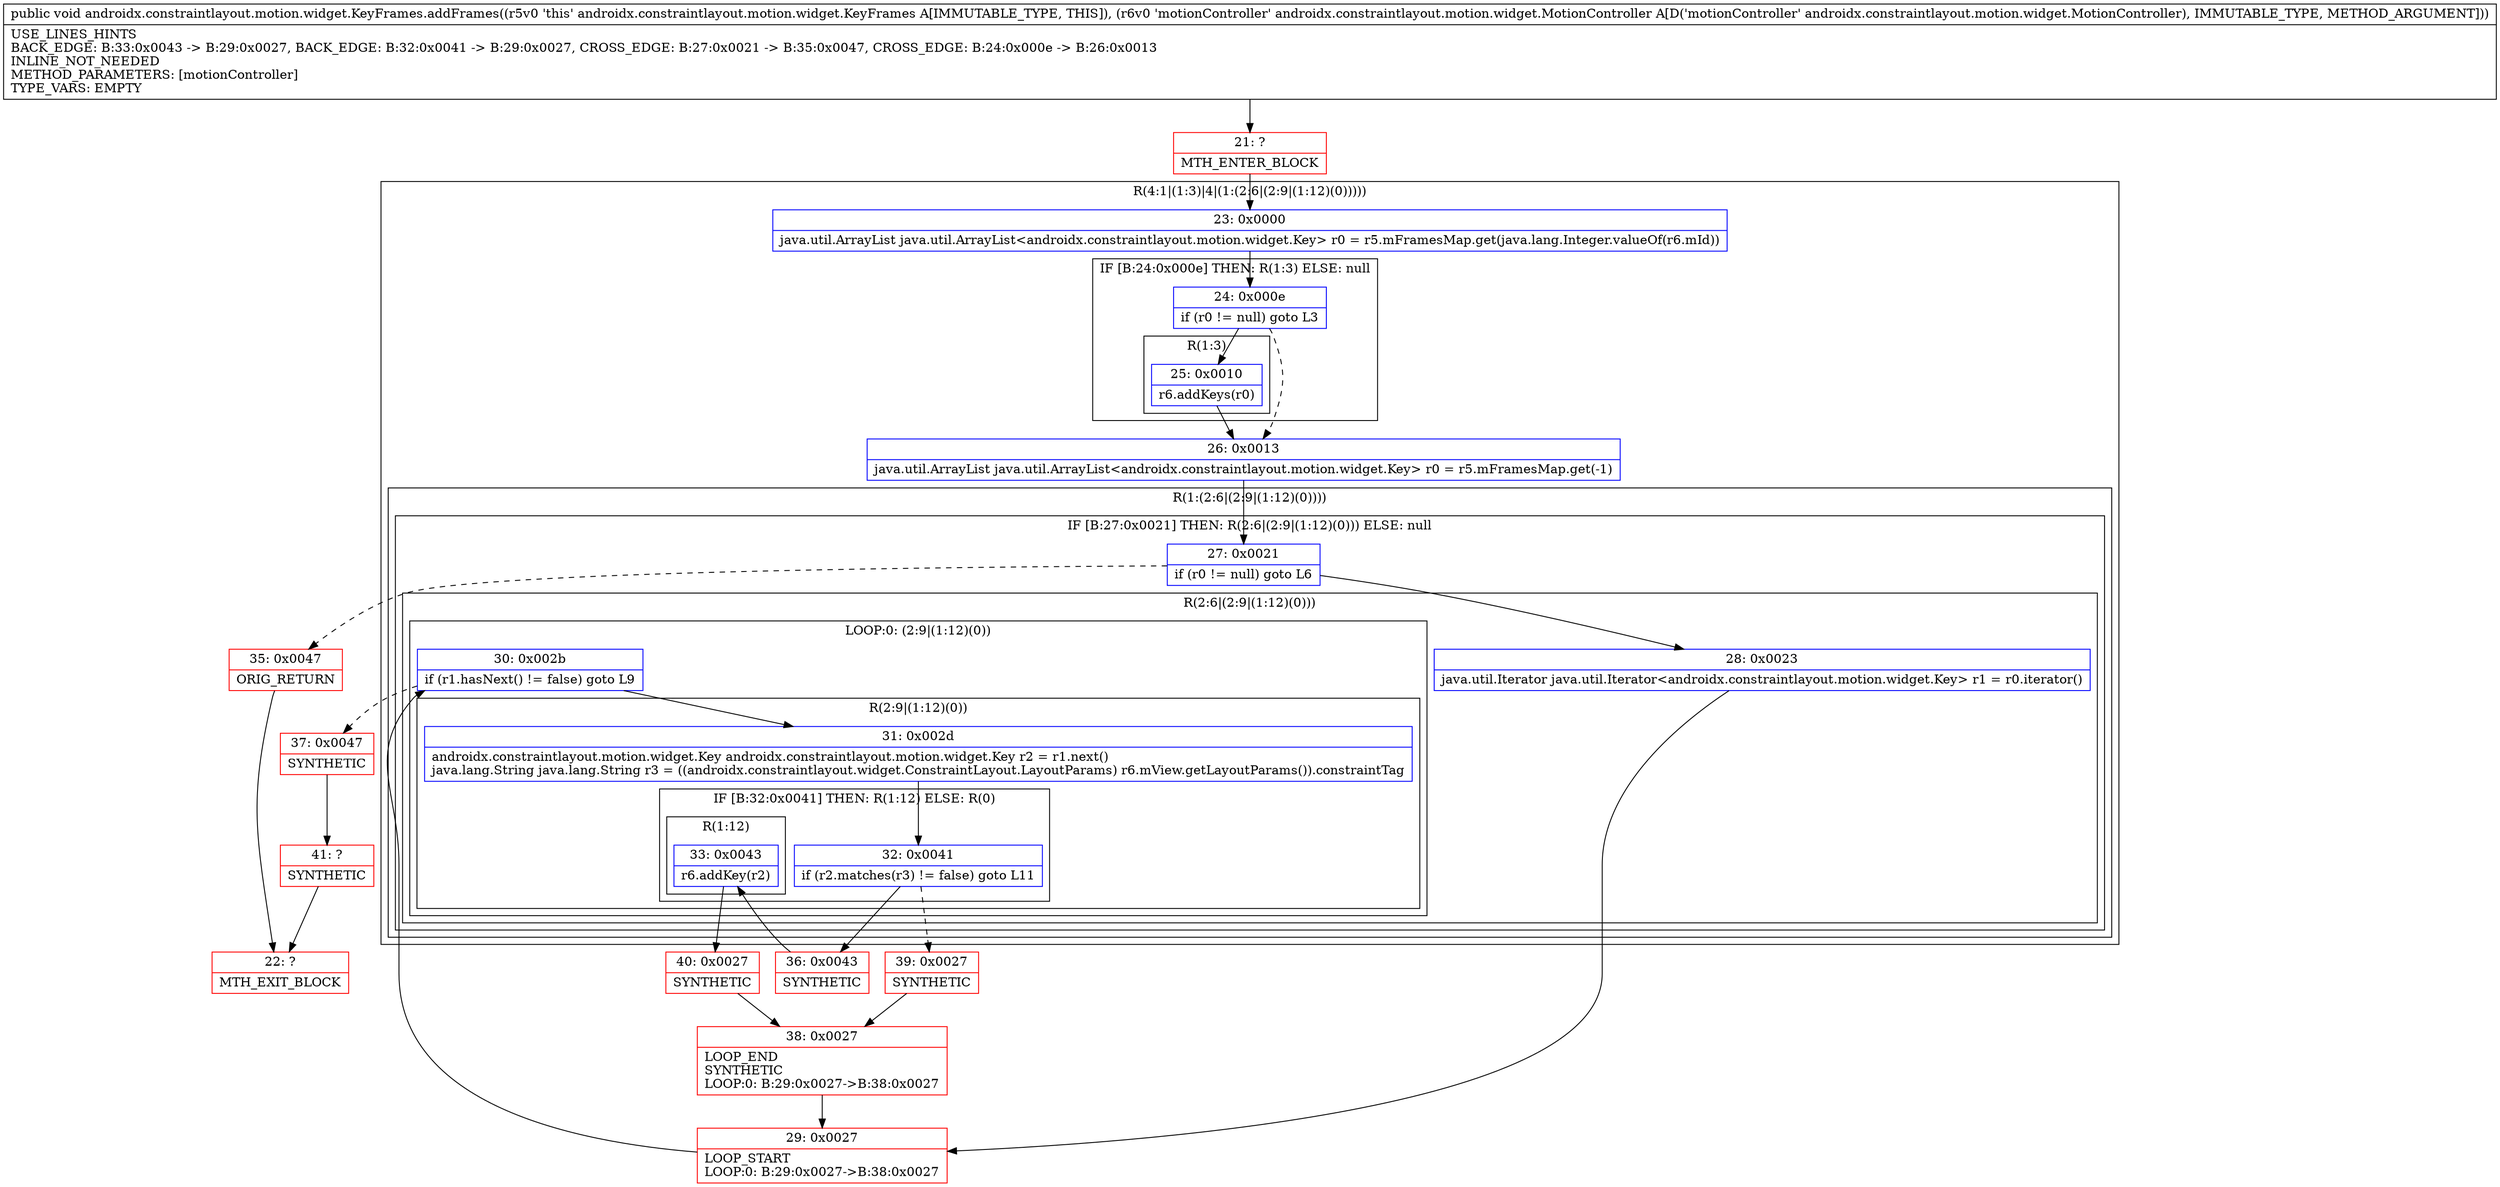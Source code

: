 digraph "CFG forandroidx.constraintlayout.motion.widget.KeyFrames.addFrames(Landroidx\/constraintlayout\/motion\/widget\/MotionController;)V" {
subgraph cluster_Region_1456407744 {
label = "R(4:1|(1:3)|4|(1:(2:6|(2:9|(1:12)(0)))))";
node [shape=record,color=blue];
Node_23 [shape=record,label="{23\:\ 0x0000|java.util.ArrayList java.util.ArrayList\<androidx.constraintlayout.motion.widget.Key\> r0 = r5.mFramesMap.get(java.lang.Integer.valueOf(r6.mId))\l}"];
subgraph cluster_IfRegion_1927477416 {
label = "IF [B:24:0x000e] THEN: R(1:3) ELSE: null";
node [shape=record,color=blue];
Node_24 [shape=record,label="{24\:\ 0x000e|if (r0 != null) goto L3\l}"];
subgraph cluster_Region_269028058 {
label = "R(1:3)";
node [shape=record,color=blue];
Node_25 [shape=record,label="{25\:\ 0x0010|r6.addKeys(r0)\l}"];
}
}
Node_26 [shape=record,label="{26\:\ 0x0013|java.util.ArrayList java.util.ArrayList\<androidx.constraintlayout.motion.widget.Key\> r0 = r5.mFramesMap.get(\-1)\l}"];
subgraph cluster_Region_976204241 {
label = "R(1:(2:6|(2:9|(1:12)(0))))";
node [shape=record,color=blue];
subgraph cluster_IfRegion_1254772047 {
label = "IF [B:27:0x0021] THEN: R(2:6|(2:9|(1:12)(0))) ELSE: null";
node [shape=record,color=blue];
Node_27 [shape=record,label="{27\:\ 0x0021|if (r0 != null) goto L6\l}"];
subgraph cluster_Region_1678617042 {
label = "R(2:6|(2:9|(1:12)(0)))";
node [shape=record,color=blue];
Node_28 [shape=record,label="{28\:\ 0x0023|java.util.Iterator java.util.Iterator\<androidx.constraintlayout.motion.widget.Key\> r1 = r0.iterator()\l}"];
subgraph cluster_LoopRegion_21969475 {
label = "LOOP:0: (2:9|(1:12)(0))";
node [shape=record,color=blue];
Node_30 [shape=record,label="{30\:\ 0x002b|if (r1.hasNext() != false) goto L9\l}"];
subgraph cluster_Region_1497939818 {
label = "R(2:9|(1:12)(0))";
node [shape=record,color=blue];
Node_31 [shape=record,label="{31\:\ 0x002d|androidx.constraintlayout.motion.widget.Key androidx.constraintlayout.motion.widget.Key r2 = r1.next()\ljava.lang.String java.lang.String r3 = ((androidx.constraintlayout.widget.ConstraintLayout.LayoutParams) r6.mView.getLayoutParams()).constraintTag\l}"];
subgraph cluster_IfRegion_1106256185 {
label = "IF [B:32:0x0041] THEN: R(1:12) ELSE: R(0)";
node [shape=record,color=blue];
Node_32 [shape=record,label="{32\:\ 0x0041|if (r2.matches(r3) != false) goto L11\l}"];
subgraph cluster_Region_1220170732 {
label = "R(1:12)";
node [shape=record,color=blue];
Node_33 [shape=record,label="{33\:\ 0x0043|r6.addKey(r2)\l}"];
}
subgraph cluster_Region_16525321 {
label = "R(0)";
node [shape=record,color=blue];
}
}
}
}
}
}
}
}
Node_21 [shape=record,color=red,label="{21\:\ ?|MTH_ENTER_BLOCK\l}"];
Node_29 [shape=record,color=red,label="{29\:\ 0x0027|LOOP_START\lLOOP:0: B:29:0x0027\-\>B:38:0x0027\l}"];
Node_36 [shape=record,color=red,label="{36\:\ 0x0043|SYNTHETIC\l}"];
Node_40 [shape=record,color=red,label="{40\:\ 0x0027|SYNTHETIC\l}"];
Node_38 [shape=record,color=red,label="{38\:\ 0x0027|LOOP_END\lSYNTHETIC\lLOOP:0: B:29:0x0027\-\>B:38:0x0027\l}"];
Node_39 [shape=record,color=red,label="{39\:\ 0x0027|SYNTHETIC\l}"];
Node_37 [shape=record,color=red,label="{37\:\ 0x0047|SYNTHETIC\l}"];
Node_41 [shape=record,color=red,label="{41\:\ ?|SYNTHETIC\l}"];
Node_22 [shape=record,color=red,label="{22\:\ ?|MTH_EXIT_BLOCK\l}"];
Node_35 [shape=record,color=red,label="{35\:\ 0x0047|ORIG_RETURN\l}"];
MethodNode[shape=record,label="{public void androidx.constraintlayout.motion.widget.KeyFrames.addFrames((r5v0 'this' androidx.constraintlayout.motion.widget.KeyFrames A[IMMUTABLE_TYPE, THIS]), (r6v0 'motionController' androidx.constraintlayout.motion.widget.MotionController A[D('motionController' androidx.constraintlayout.motion.widget.MotionController), IMMUTABLE_TYPE, METHOD_ARGUMENT]))  | USE_LINES_HINTS\lBACK_EDGE: B:33:0x0043 \-\> B:29:0x0027, BACK_EDGE: B:32:0x0041 \-\> B:29:0x0027, CROSS_EDGE: B:27:0x0021 \-\> B:35:0x0047, CROSS_EDGE: B:24:0x000e \-\> B:26:0x0013\lINLINE_NOT_NEEDED\lMETHOD_PARAMETERS: [motionController]\lTYPE_VARS: EMPTY\l}"];
MethodNode -> Node_21;Node_23 -> Node_24;
Node_24 -> Node_25;
Node_24 -> Node_26[style=dashed];
Node_25 -> Node_26;
Node_26 -> Node_27;
Node_27 -> Node_28;
Node_27 -> Node_35[style=dashed];
Node_28 -> Node_29;
Node_30 -> Node_31;
Node_30 -> Node_37[style=dashed];
Node_31 -> Node_32;
Node_32 -> Node_36;
Node_32 -> Node_39[style=dashed];
Node_33 -> Node_40;
Node_21 -> Node_23;
Node_29 -> Node_30;
Node_36 -> Node_33;
Node_40 -> Node_38;
Node_38 -> Node_29;
Node_39 -> Node_38;
Node_37 -> Node_41;
Node_41 -> Node_22;
Node_35 -> Node_22;
}

